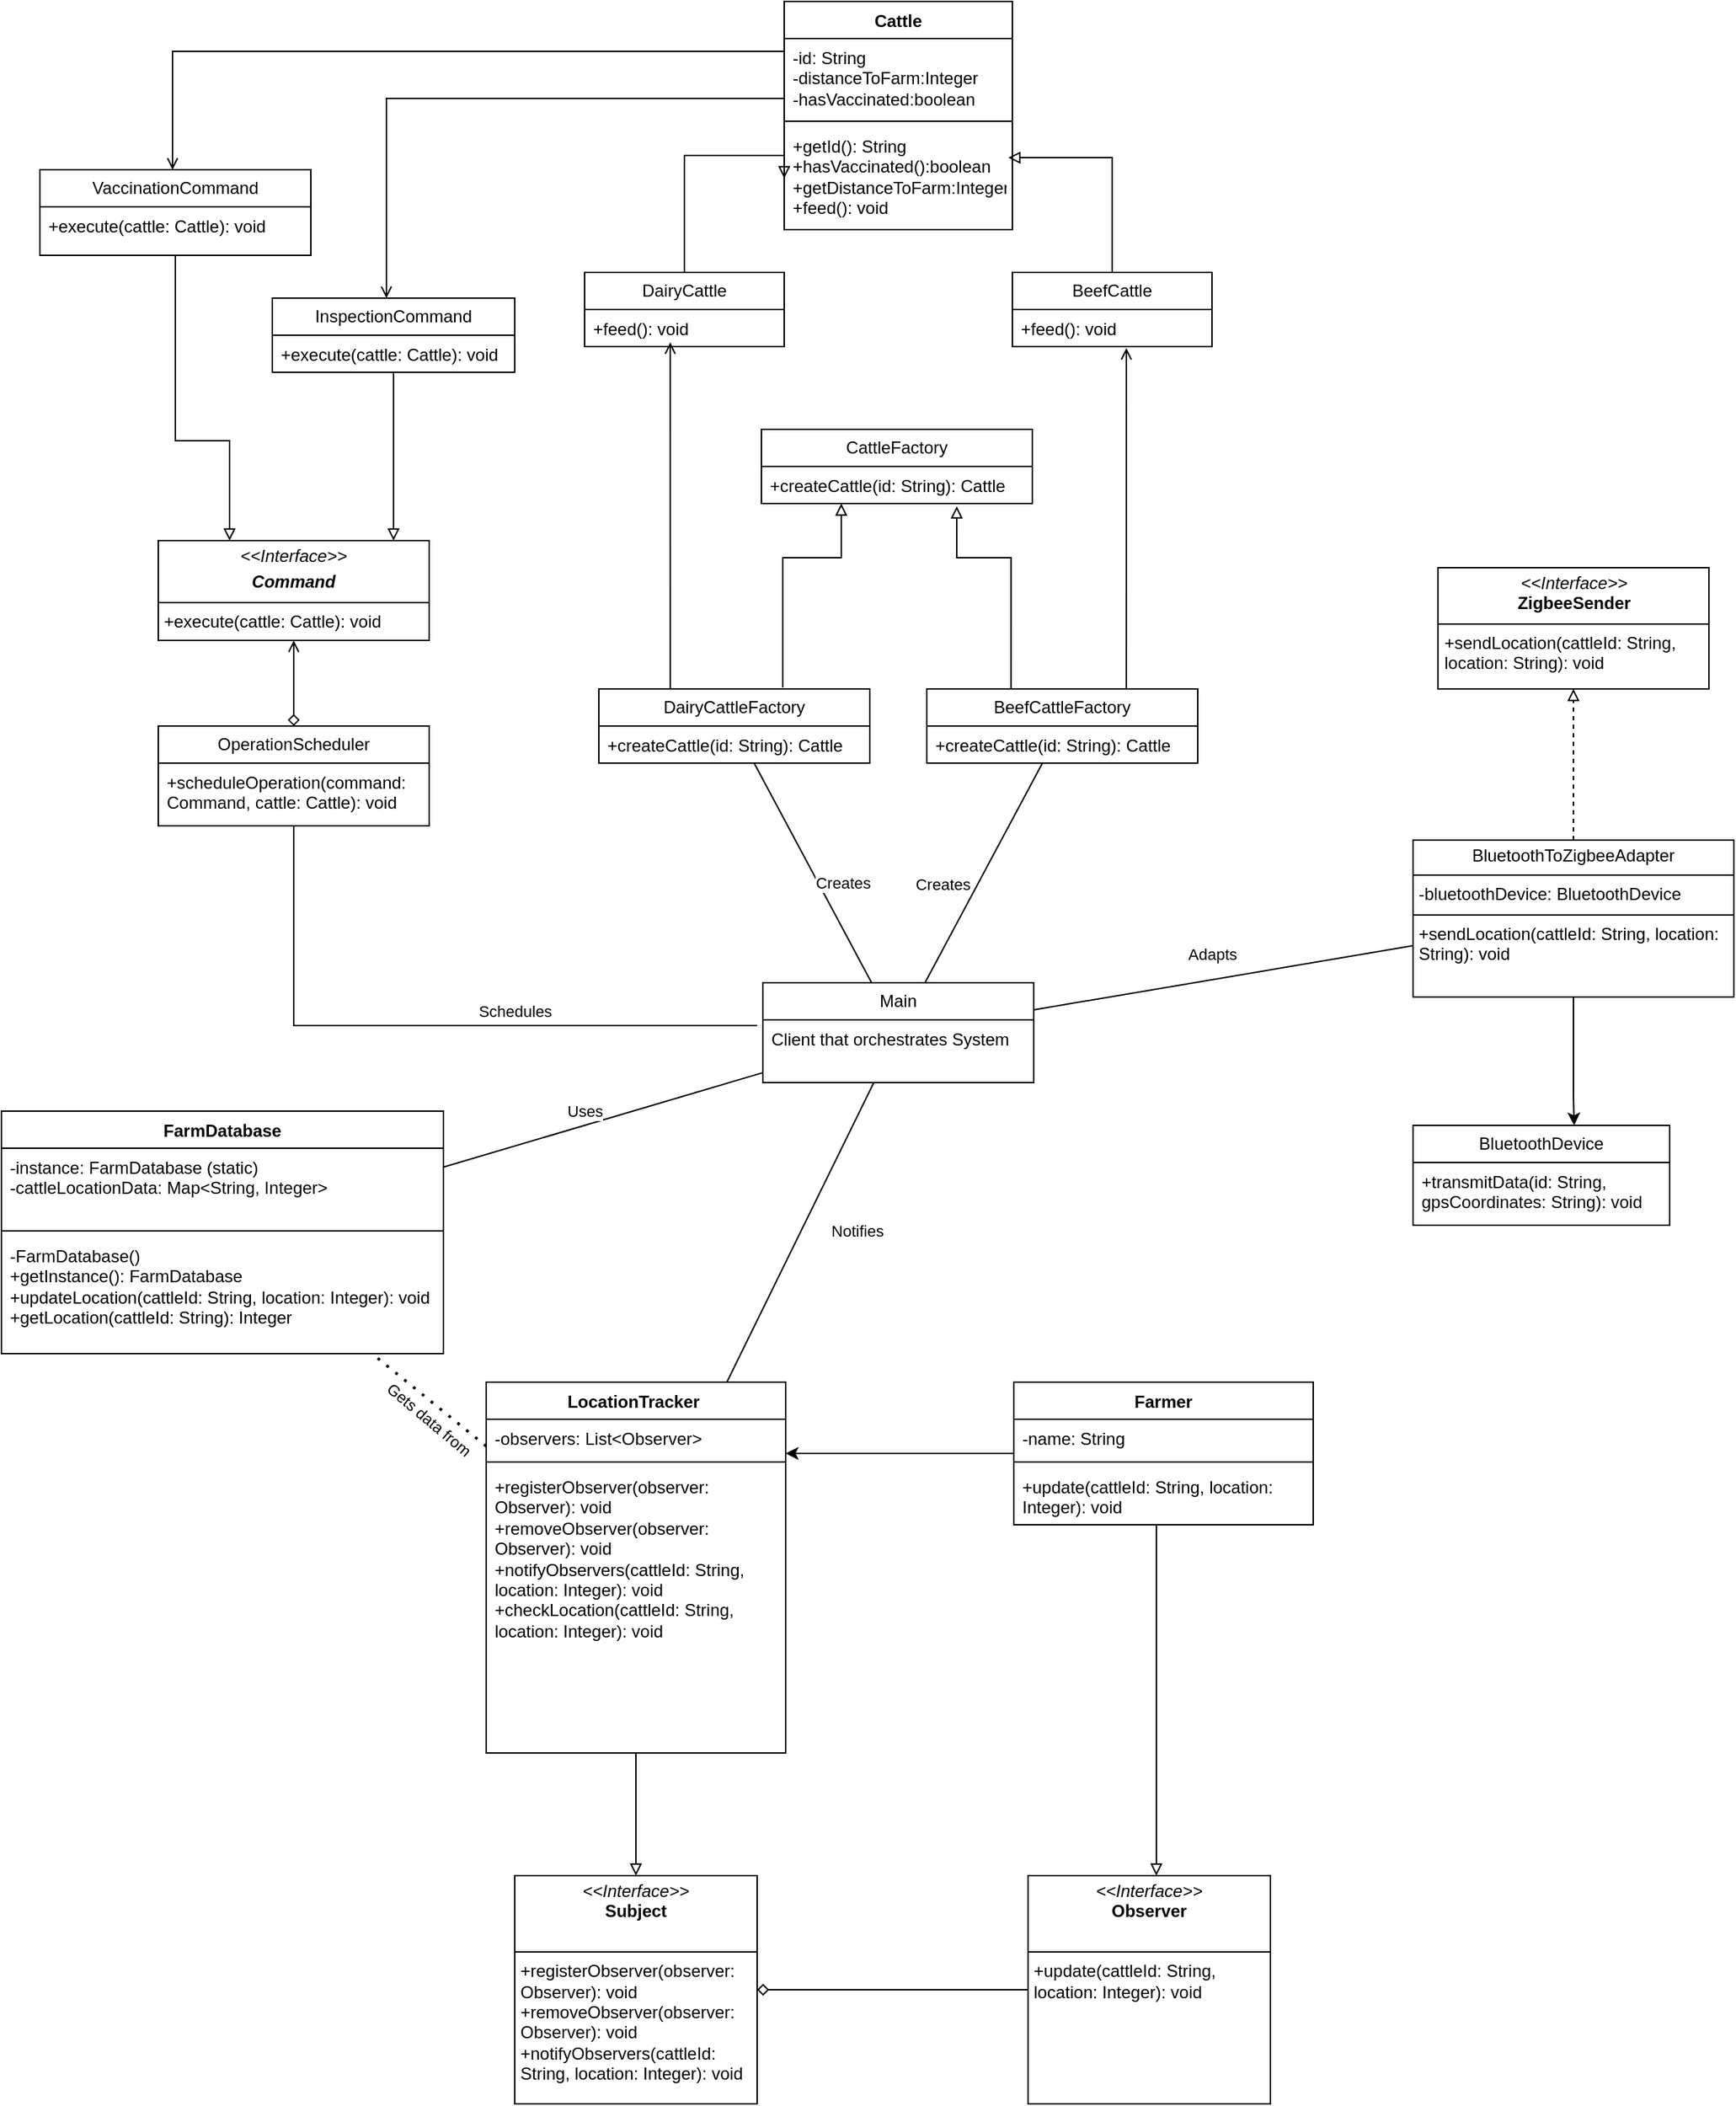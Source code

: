 <mxfile version="27.0.3">
  <diagram id="C5RBs43oDa-KdzZeNtuy" name="Page-1">
    <mxGraphModel dx="2677" dy="1220" grid="1" gridSize="10" guides="1" tooltips="1" connect="1" arrows="1" fold="1" page="1" pageScale="1" pageWidth="827" pageHeight="1169" math="0" shadow="0">
      <root>
        <mxCell id="WIyWlLk6GJQsqaUBKTNV-0" />
        <mxCell id="WIyWlLk6GJQsqaUBKTNV-1" parent="WIyWlLk6GJQsqaUBKTNV-0" />
        <mxCell id="LFCNQOA-7yHvIdZD4JI9-0" value="FarmDatabase" style="swimlane;fontStyle=1;align=center;verticalAlign=top;childLayout=stackLayout;horizontal=1;startSize=26;horizontalStack=0;resizeParent=1;resizeParentMax=0;resizeLast=0;collapsible=1;marginBottom=0;whiteSpace=wrap;html=1;" parent="WIyWlLk6GJQsqaUBKTNV-1" vertex="1">
          <mxGeometry x="-630" y="1230" width="310" height="170" as="geometry" />
        </mxCell>
        <mxCell id="LFCNQOA-7yHvIdZD4JI9-1" value="-instance: FarmDatabase (static)&lt;div&gt;-cattleLocationData: Map&amp;lt;String, Integer&amp;gt;&lt;/div&gt;&lt;div&gt;&lt;br&gt;&lt;/div&gt;" style="text;strokeColor=none;fillColor=none;align=left;verticalAlign=top;spacingLeft=4;spacingRight=4;overflow=hidden;rotatable=0;points=[[0,0.5],[1,0.5]];portConstraint=eastwest;whiteSpace=wrap;html=1;" parent="LFCNQOA-7yHvIdZD4JI9-0" vertex="1">
          <mxGeometry y="26" width="310" height="54" as="geometry" />
        </mxCell>
        <mxCell id="LFCNQOA-7yHvIdZD4JI9-2" value="" style="line;strokeWidth=1;fillColor=none;align=left;verticalAlign=middle;spacingTop=-1;spacingLeft=3;spacingRight=3;rotatable=0;labelPosition=right;points=[];portConstraint=eastwest;strokeColor=inherit;" parent="LFCNQOA-7yHvIdZD4JI9-0" vertex="1">
          <mxGeometry y="80" width="310" height="8" as="geometry" />
        </mxCell>
        <mxCell id="LFCNQOA-7yHvIdZD4JI9-3" value="-FarmDatabase()&lt;div&gt;+getInstance(): FarmDatabase&lt;/div&gt;&lt;div&gt;+updateLocation(cattleId: String, location: Integer): void&lt;/div&gt;&lt;div&gt;+getLocation(cattleId: String): Integer&lt;/div&gt;" style="text;strokeColor=none;fillColor=none;align=left;verticalAlign=top;spacingLeft=4;spacingRight=4;overflow=hidden;rotatable=0;points=[[0,0.5],[1,0.5]];portConstraint=eastwest;whiteSpace=wrap;html=1;" parent="LFCNQOA-7yHvIdZD4JI9-0" vertex="1">
          <mxGeometry y="88" width="310" height="82" as="geometry" />
        </mxCell>
        <mxCell id="LFCNQOA-7yHvIdZD4JI9-32" style="edgeStyle=orthogonalEdgeStyle;rounded=0;orthogonalLoop=1;jettySize=auto;html=1;endArrow=block;endFill=0;" parent="WIyWlLk6GJQsqaUBKTNV-1" source="LFCNQOA-7yHvIdZD4JI9-14" edge="1" target="LFCNQOA-7yHvIdZD4JI9-34">
          <mxGeometry relative="1" as="geometry">
            <mxPoint x="153" y="1396" as="targetPoint" />
            <Array as="points">
              <mxPoint x="180" y="1640" />
              <mxPoint x="180" y="1640" />
            </Array>
          </mxGeometry>
        </mxCell>
        <mxCell id="LFCNQOA-7yHvIdZD4JI9-14" value="Farmer&lt;div&gt;&lt;br&gt;&lt;/div&gt;" style="swimlane;fontStyle=1;align=center;verticalAlign=top;childLayout=stackLayout;horizontal=1;startSize=26;horizontalStack=0;resizeParent=1;resizeParentMax=0;resizeLast=0;collapsible=1;marginBottom=0;whiteSpace=wrap;html=1;" parent="WIyWlLk6GJQsqaUBKTNV-1" vertex="1">
          <mxGeometry x="80" y="1420" width="210" height="100" as="geometry" />
        </mxCell>
        <mxCell id="LFCNQOA-7yHvIdZD4JI9-15" value="-name: String" style="text;strokeColor=none;fillColor=none;align=left;verticalAlign=top;spacingLeft=4;spacingRight=4;overflow=hidden;rotatable=0;points=[[0,0.5],[1,0.5]];portConstraint=eastwest;whiteSpace=wrap;html=1;" parent="LFCNQOA-7yHvIdZD4JI9-14" vertex="1">
          <mxGeometry y="26" width="210" height="26" as="geometry" />
        </mxCell>
        <mxCell id="LFCNQOA-7yHvIdZD4JI9-16" value="" style="line;strokeWidth=1;fillColor=none;align=left;verticalAlign=middle;spacingTop=-1;spacingLeft=3;spacingRight=3;rotatable=0;labelPosition=right;points=[];portConstraint=eastwest;strokeColor=inherit;" parent="LFCNQOA-7yHvIdZD4JI9-14" vertex="1">
          <mxGeometry y="52" width="210" height="8" as="geometry" />
        </mxCell>
        <mxCell id="LFCNQOA-7yHvIdZD4JI9-17" value="+update(cattleId: String, location: Integer): void" style="text;strokeColor=none;fillColor=none;align=left;verticalAlign=top;spacingLeft=4;spacingRight=4;overflow=hidden;rotatable=0;points=[[0,0.5],[1,0.5]];portConstraint=eastwest;whiteSpace=wrap;html=1;" parent="LFCNQOA-7yHvIdZD4JI9-14" vertex="1">
          <mxGeometry y="60" width="210" height="40" as="geometry" />
        </mxCell>
        <mxCell id="LFCNQOA-7yHvIdZD4JI9-31" style="edgeStyle=orthogonalEdgeStyle;rounded=0;orthogonalLoop=1;jettySize=auto;html=1;endArrow=block;endFill=0;" parent="WIyWlLk6GJQsqaUBKTNV-1" source="LFCNQOA-7yHvIdZD4JI9-26" target="LFCNQOA-7yHvIdZD4JI9-33" edge="1">
          <mxGeometry relative="1" as="geometry">
            <mxPoint x="-39.5" y="1396" as="targetPoint" />
            <Array as="points">
              <mxPoint x="-197" y="1616" />
              <mxPoint x="-112" y="1616" />
            </Array>
          </mxGeometry>
        </mxCell>
        <mxCell id="LFCNQOA-7yHvIdZD4JI9-26" value="&lt;div&gt;LocationTracker&amp;nbsp;&lt;/div&gt;" style="swimlane;fontStyle=1;align=center;verticalAlign=top;childLayout=stackLayout;horizontal=1;startSize=26;horizontalStack=0;resizeParent=1;resizeParentMax=0;resizeLast=0;collapsible=1;marginBottom=0;whiteSpace=wrap;html=1;" parent="WIyWlLk6GJQsqaUBKTNV-1" vertex="1">
          <mxGeometry x="-290" y="1420" width="210" height="260" as="geometry">
            <mxRectangle x="50" y="470" width="130" height="30" as="alternateBounds" />
          </mxGeometry>
        </mxCell>
        <mxCell id="LFCNQOA-7yHvIdZD4JI9-27" value="-observers: List&amp;lt;Observer&amp;gt;" style="text;strokeColor=none;fillColor=none;align=left;verticalAlign=top;spacingLeft=4;spacingRight=4;overflow=hidden;rotatable=0;points=[[0,0.5],[1,0.5]];portConstraint=eastwest;whiteSpace=wrap;html=1;" parent="LFCNQOA-7yHvIdZD4JI9-26" vertex="1">
          <mxGeometry y="26" width="210" height="26" as="geometry" />
        </mxCell>
        <mxCell id="LFCNQOA-7yHvIdZD4JI9-28" value="" style="line;strokeWidth=1;fillColor=none;align=left;verticalAlign=middle;spacingTop=-1;spacingLeft=3;spacingRight=3;rotatable=0;labelPosition=right;points=[];portConstraint=eastwest;strokeColor=inherit;" parent="LFCNQOA-7yHvIdZD4JI9-26" vertex="1">
          <mxGeometry y="52" width="210" height="8" as="geometry" />
        </mxCell>
        <mxCell id="LFCNQOA-7yHvIdZD4JI9-29" value="+registerObserver(observer: Observer): void&lt;div&gt;+removeObserver(observer: Observer): void&lt;/div&gt;&lt;div&gt;+notifyObservers(cattleId: String, location: Integer): void&lt;/div&gt;&lt;div&gt;+checkLocation(cattleId: String, location: Integer): void&lt;br&gt;&lt;div&gt;&lt;br&gt;&lt;/div&gt;&lt;/div&gt;" style="text;strokeColor=none;fillColor=none;align=left;verticalAlign=top;spacingLeft=4;spacingRight=4;overflow=hidden;rotatable=0;points=[[0,0.5],[1,0.5]];portConstraint=eastwest;whiteSpace=wrap;html=1;" parent="LFCNQOA-7yHvIdZD4JI9-26" vertex="1">
          <mxGeometry y="60" width="210" height="200" as="geometry" />
        </mxCell>
        <mxCell id="LFCNQOA-7yHvIdZD4JI9-30" style="edgeStyle=orthogonalEdgeStyle;rounded=0;orthogonalLoop=1;jettySize=auto;html=1;" parent="WIyWlLk6GJQsqaUBKTNV-1" source="LFCNQOA-7yHvIdZD4JI9-14" target="LFCNQOA-7yHvIdZD4JI9-26" edge="1">
          <mxGeometry relative="1" as="geometry">
            <Array as="points">
              <mxPoint x="80" y="1460" />
              <mxPoint x="80" y="1460" />
            </Array>
          </mxGeometry>
        </mxCell>
        <mxCell id="LFCNQOA-7yHvIdZD4JI9-33" value="&lt;p style=&quot;margin:0px;margin-top:4px;text-align:center;&quot;&gt;&lt;i&gt;&amp;lt;&amp;lt;Interface&amp;gt;&amp;gt;&lt;/i&gt;&lt;br&gt;&lt;b&gt;Subject&lt;/b&gt;&lt;/p&gt;&lt;p style=&quot;margin:0px;margin-left:4px;&quot;&gt;&lt;br&gt;&lt;/p&gt;&lt;hr size=&quot;1&quot; style=&quot;border-style:solid;&quot;&gt;&lt;p style=&quot;margin:0px;margin-left:4px;&quot;&gt;+registerObserver(observer: Observer): void&lt;br&gt;+removeObserver(observer: Observer): void&lt;/p&gt;&lt;p style=&quot;margin:0px;margin-left:4px;&quot;&gt;+notifyObservers(cattleId: String, location: Integer): void&lt;/p&gt;" style="verticalAlign=top;align=left;overflow=fill;html=1;whiteSpace=wrap;" parent="WIyWlLk6GJQsqaUBKTNV-1" vertex="1">
          <mxGeometry x="-270" y="1766" width="170" height="160" as="geometry" />
        </mxCell>
        <mxCell id="LFCNQOA-7yHvIdZD4JI9-36" style="edgeStyle=orthogonalEdgeStyle;rounded=0;orthogonalLoop=1;jettySize=auto;html=1;entryX=1;entryY=0.5;entryDx=0;entryDy=0;endArrow=diamond;endFill=0;fontSize=11;" parent="WIyWlLk6GJQsqaUBKTNV-1" source="LFCNQOA-7yHvIdZD4JI9-34" target="LFCNQOA-7yHvIdZD4JI9-33" edge="1">
          <mxGeometry relative="1" as="geometry" />
        </mxCell>
        <mxCell id="LFCNQOA-7yHvIdZD4JI9-34" value="&lt;p style=&quot;margin:0px;margin-top:4px;text-align:center;&quot;&gt;&lt;i&gt;&amp;lt;&amp;lt;Interface&amp;gt;&amp;gt;&lt;/i&gt;&lt;br&gt;&lt;b&gt;Observer&lt;/b&gt;&lt;/p&gt;&lt;p style=&quot;margin:0px;margin-left:4px;&quot;&gt;&lt;br&gt;&lt;/p&gt;&lt;hr size=&quot;1&quot; style=&quot;border-style:solid;&quot;&gt;&lt;p style=&quot;margin:0px;margin-left:4px;&quot;&gt;+update(cattleId: String, location: Integer): void&lt;/p&gt;" style="verticalAlign=top;align=left;overflow=fill;html=1;whiteSpace=wrap;" parent="WIyWlLk6GJQsqaUBKTNV-1" vertex="1">
          <mxGeometry x="90" y="1766" width="170" height="160" as="geometry" />
        </mxCell>
        <mxCell id="LFCNQOA-7yHvIdZD4JI9-37" value="&lt;p style=&quot;margin:0px;margin-top:4px;text-align:center;&quot;&gt;&lt;i&gt;&amp;lt;&amp;lt;Interface&amp;gt;&amp;gt;&lt;/i&gt;&lt;/p&gt;&lt;p style=&quot;margin:0px;margin-top:4px;text-align:center;&quot;&gt;&lt;i&gt;&lt;b&gt;Command&lt;/b&gt;&lt;/i&gt;&lt;/p&gt;&lt;hr size=&quot;1&quot; style=&quot;border-style:solid;&quot;&gt;&lt;p style=&quot;margin:0px;margin-left:4px;&quot;&gt;+execute(cattle: Cattle): void&lt;/p&gt;" style="verticalAlign=top;align=left;overflow=fill;html=1;whiteSpace=wrap;" parent="WIyWlLk6GJQsqaUBKTNV-1" vertex="1">
          <mxGeometry x="-520" y="830" width="190" height="70" as="geometry" />
        </mxCell>
        <mxCell id="LFCNQOA-7yHvIdZD4JI9-53" style="edgeStyle=orthogonalEdgeStyle;rounded=0;orthogonalLoop=1;jettySize=auto;html=1;endArrow=block;endFill=0;" parent="WIyWlLk6GJQsqaUBKTNV-1" source="LFCNQOA-7yHvIdZD4JI9-38" target="LFCNQOA-7yHvIdZD4JI9-37" edge="1">
          <mxGeometry relative="1" as="geometry">
            <Array as="points">
              <mxPoint x="-508" y="760" />
              <mxPoint x="-470" y="760" />
            </Array>
          </mxGeometry>
        </mxCell>
        <mxCell id="LFCNQOA-7yHvIdZD4JI9-38" value="VaccinationCommand " style="swimlane;fontStyle=0;childLayout=stackLayout;horizontal=1;startSize=26;fillColor=none;horizontalStack=0;resizeParent=1;resizeParentMax=0;resizeLast=0;collapsible=1;marginBottom=0;whiteSpace=wrap;html=1;" parent="WIyWlLk6GJQsqaUBKTNV-1" vertex="1">
          <mxGeometry x="-603" y="570" width="190" height="60" as="geometry" />
        </mxCell>
        <mxCell id="LFCNQOA-7yHvIdZD4JI9-39" value="+execute(cattle: Cattle): void" style="text;strokeColor=none;fillColor=none;align=left;verticalAlign=top;spacingLeft=4;spacingRight=4;overflow=hidden;rotatable=0;points=[[0,0.5],[1,0.5]];portConstraint=eastwest;whiteSpace=wrap;html=1;" parent="LFCNQOA-7yHvIdZD4JI9-38" vertex="1">
          <mxGeometry y="26" width="190" height="34" as="geometry" />
        </mxCell>
        <mxCell id="LFCNQOA-7yHvIdZD4JI9-43" value="InspectionCommand " style="swimlane;fontStyle=0;childLayout=stackLayout;horizontal=1;startSize=26;fillColor=none;horizontalStack=0;resizeParent=1;resizeParentMax=0;resizeLast=0;collapsible=1;marginBottom=0;whiteSpace=wrap;html=1;" parent="WIyWlLk6GJQsqaUBKTNV-1" vertex="1">
          <mxGeometry x="-440" y="660" width="170" height="52" as="geometry" />
        </mxCell>
        <mxCell id="LFCNQOA-7yHvIdZD4JI9-44" value="+execute(cattle: Cattle): void" style="text;strokeColor=none;fillColor=none;align=left;verticalAlign=top;spacingLeft=4;spacingRight=4;overflow=hidden;rotatable=0;points=[[0,0.5],[1,0.5]];portConstraint=eastwest;whiteSpace=wrap;html=1;" parent="LFCNQOA-7yHvIdZD4JI9-43" vertex="1">
          <mxGeometry y="26" width="170" height="26" as="geometry" />
        </mxCell>
        <mxCell id="LFCNQOA-7yHvIdZD4JI9-47" value="OperationScheduler " style="swimlane;fontStyle=0;childLayout=stackLayout;horizontal=1;startSize=26;fillColor=none;horizontalStack=0;resizeParent=1;resizeParentMax=0;resizeLast=0;collapsible=1;marginBottom=0;whiteSpace=wrap;html=1;" parent="WIyWlLk6GJQsqaUBKTNV-1" vertex="1">
          <mxGeometry x="-520" y="960" width="190" height="70" as="geometry" />
        </mxCell>
        <mxCell id="LFCNQOA-7yHvIdZD4JI9-48" value="+scheduleOperation(command: Command, cattle: Cattle): void" style="text;strokeColor=none;fillColor=none;align=left;verticalAlign=top;spacingLeft=4;spacingRight=4;overflow=hidden;rotatable=0;points=[[0,0.5],[1,0.5]];portConstraint=eastwest;whiteSpace=wrap;html=1;" parent="LFCNQOA-7yHvIdZD4JI9-47" vertex="1">
          <mxGeometry y="26" width="190" height="44" as="geometry" />
        </mxCell>
        <mxCell id="LFCNQOA-7yHvIdZD4JI9-54" style="edgeStyle=orthogonalEdgeStyle;rounded=0;orthogonalLoop=1;jettySize=auto;html=1;endArrow=block;endFill=0;" parent="WIyWlLk6GJQsqaUBKTNV-1" source="LFCNQOA-7yHvIdZD4JI9-43" target="LFCNQOA-7yHvIdZD4JI9-37" edge="1">
          <mxGeometry relative="1" as="geometry">
            <mxPoint x="-321" y="905" as="targetPoint" />
            <Array as="points">
              <mxPoint x="-355" y="800" />
              <mxPoint x="-355" y="800" />
            </Array>
          </mxGeometry>
        </mxCell>
        <mxCell id="LFCNQOA-7yHvIdZD4JI9-55" style="edgeStyle=orthogonalEdgeStyle;rounded=0;orthogonalLoop=1;jettySize=auto;html=1;startArrow=diamond;startFill=0;endArrow=open;endFill=0;" parent="WIyWlLk6GJQsqaUBKTNV-1" target="LFCNQOA-7yHvIdZD4JI9-37" edge="1" source="LFCNQOA-7yHvIdZD4JI9-47">
          <mxGeometry relative="1" as="geometry">
            <mxPoint x="-420" y="1130" as="sourcePoint" />
            <mxPoint x="-435" y="930" as="targetPoint" />
            <Array as="points" />
          </mxGeometry>
        </mxCell>
        <mxCell id="LFCNQOA-7yHvIdZD4JI9-59" value="&lt;p style=&quot;margin:0px;margin-top:4px;text-align:center;&quot;&gt;&lt;i&gt;&amp;lt;&amp;lt;Interface&amp;gt;&amp;gt;&lt;/i&gt;&lt;br&gt;&lt;b&gt;ZigbeeSender&lt;/b&gt;&lt;/p&gt;&lt;hr size=&quot;1&quot; style=&quot;border-style:solid;&quot;&gt;&lt;p style=&quot;margin:0px;margin-left:4px;&quot;&gt;&lt;/p&gt;&lt;p style=&quot;margin:0px;margin-left:4px;&quot;&gt;+sendLocation(cattleId: String, location: String): void&lt;/p&gt;" style="verticalAlign=top;align=left;overflow=fill;html=1;whiteSpace=wrap;" parent="WIyWlLk6GJQsqaUBKTNV-1" vertex="1">
          <mxGeometry x="377.5" y="849" width="190" height="85" as="geometry" />
        </mxCell>
        <mxCell id="LFCNQOA-7yHvIdZD4JI9-60" value="&lt;p style=&quot;margin:0px;margin-top:4px;text-align:center;&quot;&gt;BluetoothToZigbeeAdapter&lt;/p&gt;&lt;hr size=&quot;1&quot; style=&quot;border-style:solid;&quot;&gt;&lt;p style=&quot;margin:0px;margin-left:4px;&quot;&gt;-bluetoothDevice: BluetoothDevice&lt;/p&gt;&lt;hr size=&quot;1&quot; style=&quot;border-style:solid;&quot;&gt;&lt;p style=&quot;margin:0px;margin-left:4px;&quot;&gt;+sendLocation(cattleId: String, location: String): void&lt;/p&gt;" style="verticalAlign=top;align=left;overflow=fill;html=1;whiteSpace=wrap;" parent="WIyWlLk6GJQsqaUBKTNV-1" vertex="1">
          <mxGeometry x="360" y="1040" width="225" height="110" as="geometry" />
        </mxCell>
        <mxCell id="LFCNQOA-7yHvIdZD4JI9-61" value="BluetoothDevice" style="swimlane;fontStyle=0;childLayout=stackLayout;horizontal=1;startSize=26;fillColor=none;horizontalStack=0;resizeParent=1;resizeParentMax=0;resizeLast=0;collapsible=1;marginBottom=0;whiteSpace=wrap;html=1;" parent="WIyWlLk6GJQsqaUBKTNV-1" vertex="1">
          <mxGeometry x="360" y="1240" width="180" height="70" as="geometry" />
        </mxCell>
        <mxCell id="LFCNQOA-7yHvIdZD4JI9-62" value="+transmitData(id: String, gpsCoordinates: String): void" style="text;strokeColor=none;fillColor=none;align=left;verticalAlign=top;spacingLeft=4;spacingRight=4;overflow=hidden;rotatable=0;points=[[0,0.5],[1,0.5]];portConstraint=eastwest;whiteSpace=wrap;html=1;" parent="LFCNQOA-7yHvIdZD4JI9-61" vertex="1">
          <mxGeometry y="26" width="180" height="44" as="geometry" />
        </mxCell>
        <mxCell id="LFCNQOA-7yHvIdZD4JI9-65" style="edgeStyle=orthogonalEdgeStyle;rounded=0;orthogonalLoop=1;jettySize=auto;html=1;dashed=1;endArrow=block;endFill=0;" parent="WIyWlLk6GJQsqaUBKTNV-1" source="LFCNQOA-7yHvIdZD4JI9-60" target="LFCNQOA-7yHvIdZD4JI9-59" edge="1">
          <mxGeometry relative="1" as="geometry" />
        </mxCell>
        <mxCell id="LFCNQOA-7yHvIdZD4JI9-66" style="edgeStyle=orthogonalEdgeStyle;rounded=0;orthogonalLoop=1;jettySize=auto;html=1;" parent="WIyWlLk6GJQsqaUBKTNV-1" source="LFCNQOA-7yHvIdZD4JI9-60" target="LFCNQOA-7yHvIdZD4JI9-61" edge="1">
          <mxGeometry relative="1" as="geometry">
            <Array as="points">
              <mxPoint x="473" y="1220" />
              <mxPoint x="473" y="1220" />
            </Array>
          </mxGeometry>
        </mxCell>
        <mxCell id="LFCNQOA-7yHvIdZD4JI9-67" value="Cattle" style="swimlane;fontStyle=1;align=center;verticalAlign=top;childLayout=stackLayout;horizontal=1;startSize=26;horizontalStack=0;resizeParent=1;resizeParentMax=0;resizeLast=0;collapsible=1;marginBottom=0;whiteSpace=wrap;html=1;" parent="WIyWlLk6GJQsqaUBKTNV-1" vertex="1">
          <mxGeometry x="-81" y="452" width="160" height="160" as="geometry" />
        </mxCell>
        <mxCell id="LFCNQOA-7yHvIdZD4JI9-68" value="-id: String&lt;div&gt;-distanceToFarm:Integer&lt;/div&gt;&lt;div&gt;-hasVaccinated:boolean&lt;/div&gt;" style="text;strokeColor=none;fillColor=none;align=left;verticalAlign=top;spacingLeft=4;spacingRight=4;overflow=hidden;rotatable=0;points=[[0,0.5],[1,0.5]];portConstraint=eastwest;whiteSpace=wrap;html=1;" parent="LFCNQOA-7yHvIdZD4JI9-67" vertex="1">
          <mxGeometry y="26" width="160" height="54" as="geometry" />
        </mxCell>
        <mxCell id="LFCNQOA-7yHvIdZD4JI9-69" value="" style="line;strokeWidth=1;fillColor=none;align=left;verticalAlign=middle;spacingTop=-1;spacingLeft=3;spacingRight=3;rotatable=0;labelPosition=right;points=[];portConstraint=eastwest;strokeColor=inherit;" parent="LFCNQOA-7yHvIdZD4JI9-67" vertex="1">
          <mxGeometry y="80" width="160" height="8" as="geometry" />
        </mxCell>
        <mxCell id="LFCNQOA-7yHvIdZD4JI9-70" value="+getId(): String&lt;div&gt;+hasVaccinated():boolean&lt;/div&gt;&lt;div&gt;+getDistanceToFarm:Integer&lt;br&gt;&lt;div&gt;+feed(): void&lt;/div&gt;&lt;/div&gt;" style="text;strokeColor=none;fillColor=none;align=left;verticalAlign=top;spacingLeft=4;spacingRight=4;overflow=hidden;rotatable=0;points=[[0,0.5],[1,0.5]];portConstraint=eastwest;whiteSpace=wrap;html=1;" parent="LFCNQOA-7yHvIdZD4JI9-67" vertex="1">
          <mxGeometry y="88" width="160" height="72" as="geometry" />
        </mxCell>
        <mxCell id="LFCNQOA-7yHvIdZD4JI9-77" style="edgeStyle=orthogonalEdgeStyle;rounded=0;orthogonalLoop=1;jettySize=auto;html=1;entryX=0;entryY=0.5;entryDx=0;entryDy=0;endArrow=block;endFill=0;" parent="WIyWlLk6GJQsqaUBKTNV-1" source="LFCNQOA-7yHvIdZD4JI9-71" target="LFCNQOA-7yHvIdZD4JI9-70" edge="1">
          <mxGeometry relative="1" as="geometry">
            <Array as="points">
              <mxPoint x="-151" y="560" />
              <mxPoint x="-81" y="560" />
            </Array>
          </mxGeometry>
        </mxCell>
        <mxCell id="LFCNQOA-7yHvIdZD4JI9-71" value="DairyCattle" style="swimlane;fontStyle=0;childLayout=stackLayout;horizontal=1;startSize=26;fillColor=none;horizontalStack=0;resizeParent=1;resizeParentMax=0;resizeLast=0;collapsible=1;marginBottom=0;whiteSpace=wrap;html=1;" parent="WIyWlLk6GJQsqaUBKTNV-1" vertex="1">
          <mxGeometry x="-221" y="642" width="140" height="52" as="geometry" />
        </mxCell>
        <mxCell id="LFCNQOA-7yHvIdZD4JI9-72" value="+feed(): void" style="text;strokeColor=none;fillColor=none;align=left;verticalAlign=top;spacingLeft=4;spacingRight=4;overflow=hidden;rotatable=0;points=[[0,0.5],[1,0.5]];portConstraint=eastwest;whiteSpace=wrap;html=1;" parent="LFCNQOA-7yHvIdZD4JI9-71" vertex="1">
          <mxGeometry y="26" width="140" height="26" as="geometry" />
        </mxCell>
        <mxCell id="LFCNQOA-7yHvIdZD4JI9-75" value="BeefCattle" style="swimlane;fontStyle=0;childLayout=stackLayout;horizontal=1;startSize=26;fillColor=none;horizontalStack=0;resizeParent=1;resizeParentMax=0;resizeLast=0;collapsible=1;marginBottom=0;whiteSpace=wrap;html=1;" parent="WIyWlLk6GJQsqaUBKTNV-1" vertex="1">
          <mxGeometry x="79" y="642" width="140" height="52" as="geometry" />
        </mxCell>
        <mxCell id="LFCNQOA-7yHvIdZD4JI9-76" value="+feed(): void" style="text;strokeColor=none;fillColor=none;align=left;verticalAlign=top;spacingLeft=4;spacingRight=4;overflow=hidden;rotatable=0;points=[[0,0.5],[1,0.5]];portConstraint=eastwest;whiteSpace=wrap;html=1;" parent="LFCNQOA-7yHvIdZD4JI9-75" vertex="1">
          <mxGeometry y="26" width="140" height="26" as="geometry" />
        </mxCell>
        <mxCell id="LFCNQOA-7yHvIdZD4JI9-78" style="edgeStyle=orthogonalEdgeStyle;rounded=0;orthogonalLoop=1;jettySize=auto;html=1;entryX=0.982;entryY=0.299;entryDx=0;entryDy=0;entryPerimeter=0;endArrow=block;endFill=0;" parent="WIyWlLk6GJQsqaUBKTNV-1" source="LFCNQOA-7yHvIdZD4JI9-75" target="LFCNQOA-7yHvIdZD4JI9-70" edge="1">
          <mxGeometry relative="1" as="geometry" />
        </mxCell>
        <mxCell id="LFCNQOA-7yHvIdZD4JI9-79" value="CattleFactory" style="swimlane;fontStyle=0;childLayout=stackLayout;horizontal=1;startSize=26;fillColor=none;horizontalStack=0;resizeParent=1;resizeParentMax=0;resizeLast=0;collapsible=1;marginBottom=0;whiteSpace=wrap;html=1;" parent="WIyWlLk6GJQsqaUBKTNV-1" vertex="1">
          <mxGeometry x="-97" y="752" width="190" height="52" as="geometry" />
        </mxCell>
        <mxCell id="LFCNQOA-7yHvIdZD4JI9-80" value="+createCattle(id: String): Cattle" style="text;strokeColor=none;fillColor=none;align=left;verticalAlign=top;spacingLeft=4;spacingRight=4;overflow=hidden;rotatable=0;points=[[0,0.5],[1,0.5]];portConstraint=eastwest;whiteSpace=wrap;html=1;" parent="LFCNQOA-7yHvIdZD4JI9-79" vertex="1">
          <mxGeometry y="26" width="190" height="26" as="geometry" />
        </mxCell>
        <mxCell id="LFCNQOA-7yHvIdZD4JI9-83" value="BeefCattleFactory" style="swimlane;fontStyle=0;childLayout=stackLayout;horizontal=1;startSize=26;fillColor=none;horizontalStack=0;resizeParent=1;resizeParentMax=0;resizeLast=0;collapsible=1;marginBottom=0;whiteSpace=wrap;html=1;" parent="WIyWlLk6GJQsqaUBKTNV-1" vertex="1">
          <mxGeometry x="19" y="934" width="190" height="52" as="geometry" />
        </mxCell>
        <mxCell id="LFCNQOA-7yHvIdZD4JI9-84" value="+createCattle(id: String): Cattle" style="text;strokeColor=none;fillColor=none;align=left;verticalAlign=top;spacingLeft=4;spacingRight=4;overflow=hidden;rotatable=0;points=[[0,0.5],[1,0.5]];portConstraint=eastwest;whiteSpace=wrap;html=1;" parent="LFCNQOA-7yHvIdZD4JI9-83" vertex="1">
          <mxGeometry y="26" width="190" height="26" as="geometry" />
        </mxCell>
        <mxCell id="LFCNQOA-7yHvIdZD4JI9-85" value="DairyCattleFactory" style="swimlane;fontStyle=0;childLayout=stackLayout;horizontal=1;startSize=26;fillColor=none;horizontalStack=0;resizeParent=1;resizeParentMax=0;resizeLast=0;collapsible=1;marginBottom=0;whiteSpace=wrap;html=1;" parent="WIyWlLk6GJQsqaUBKTNV-1" vertex="1">
          <mxGeometry x="-211" y="934" width="190" height="52" as="geometry" />
        </mxCell>
        <mxCell id="LFCNQOA-7yHvIdZD4JI9-86" value="+createCattle(id: String): Cattle" style="text;strokeColor=none;fillColor=none;align=left;verticalAlign=top;spacingLeft=4;spacingRight=4;overflow=hidden;rotatable=0;points=[[0,0.5],[1,0.5]];portConstraint=eastwest;whiteSpace=wrap;html=1;" parent="LFCNQOA-7yHvIdZD4JI9-85" vertex="1">
          <mxGeometry y="26" width="190" height="26" as="geometry" />
        </mxCell>
        <mxCell id="LFCNQOA-7yHvIdZD4JI9-87" style="edgeStyle=orthogonalEdgeStyle;rounded=0;orthogonalLoop=1;jettySize=auto;html=1;endArrow=block;endFill=0;exitX=0.679;exitY=-0.019;exitDx=0;exitDy=0;exitPerimeter=0;" parent="WIyWlLk6GJQsqaUBKTNV-1" source="LFCNQOA-7yHvIdZD4JI9-85" target="LFCNQOA-7yHvIdZD4JI9-80" edge="1">
          <mxGeometry relative="1" as="geometry">
            <mxPoint x="-76" y="802" as="sourcePoint" />
            <mxPoint x="-41" y="852" as="targetPoint" />
            <Array as="points">
              <mxPoint x="-82" y="842" />
              <mxPoint x="-41" y="842" />
            </Array>
          </mxGeometry>
        </mxCell>
        <mxCell id="LFCNQOA-7yHvIdZD4JI9-88" style="edgeStyle=orthogonalEdgeStyle;rounded=0;orthogonalLoop=1;jettySize=auto;html=1;endArrow=block;endFill=0;entryX=0.721;entryY=1.077;entryDx=0;entryDy=0;entryPerimeter=0;exitX=0.311;exitY=0;exitDx=0;exitDy=0;exitPerimeter=0;" parent="WIyWlLk6GJQsqaUBKTNV-1" source="LFCNQOA-7yHvIdZD4JI9-83" edge="1" target="LFCNQOA-7yHvIdZD4JI9-80">
          <mxGeometry relative="1" as="geometry">
            <mxPoint x="209" y="872" as="targetPoint" />
            <mxPoint x="79" y="912" as="sourcePoint" />
            <Array as="points">
              <mxPoint x="78" y="842" />
              <mxPoint x="40" y="842" />
            </Array>
          </mxGeometry>
        </mxCell>
        <mxCell id="LFCNQOA-7yHvIdZD4JI9-90" style="edgeStyle=orthogonalEdgeStyle;rounded=0;orthogonalLoop=1;jettySize=auto;html=1;endArrow=open;endFill=0;exitX=0.25;exitY=0;exitDx=0;exitDy=0;entryX=0.429;entryY=0.885;entryDx=0;entryDy=0;entryPerimeter=0;" parent="WIyWlLk6GJQsqaUBKTNV-1" source="LFCNQOA-7yHvIdZD4JI9-85" target="LFCNQOA-7yHvIdZD4JI9-72" edge="1">
          <mxGeometry relative="1" as="geometry">
            <mxPoint x="-161" y="722" as="targetPoint" />
            <Array as="points">
              <mxPoint x="-161" y="934" />
            </Array>
          </mxGeometry>
        </mxCell>
        <mxCell id="LFCNQOA-7yHvIdZD4JI9-93" style="edgeStyle=orthogonalEdgeStyle;rounded=0;orthogonalLoop=1;jettySize=auto;html=1;endArrow=open;endFill=0;exitX=0.75;exitY=0;exitDx=0;exitDy=0;entryX=0.571;entryY=1.038;entryDx=0;entryDy=0;entryPerimeter=0;" parent="WIyWlLk6GJQsqaUBKTNV-1" source="LFCNQOA-7yHvIdZD4JI9-83" target="LFCNQOA-7yHvIdZD4JI9-76" edge="1">
          <mxGeometry relative="1" as="geometry">
            <mxPoint x="159" y="712" as="targetPoint" />
            <Array as="points">
              <mxPoint x="159" y="934" />
            </Array>
          </mxGeometry>
        </mxCell>
        <mxCell id="LFCNQOA-7yHvIdZD4JI9-94" style="edgeStyle=orthogonalEdgeStyle;rounded=0;orthogonalLoop=1;jettySize=auto;html=1;endArrow=open;endFill=0;" parent="WIyWlLk6GJQsqaUBKTNV-1" source="LFCNQOA-7yHvIdZD4JI9-67" target="LFCNQOA-7yHvIdZD4JI9-43" edge="1">
          <mxGeometry relative="1" as="geometry">
            <mxPoint x="-81" y="440" as="sourcePoint" />
            <mxPoint x="-350" y="480" as="targetPoint" />
            <Array as="points">
              <mxPoint x="-360" y="520" />
            </Array>
          </mxGeometry>
        </mxCell>
        <mxCell id="LFCNQOA-7yHvIdZD4JI9-95" style="edgeStyle=orthogonalEdgeStyle;rounded=0;orthogonalLoop=1;jettySize=auto;html=1;endArrow=open;endFill=0;" parent="WIyWlLk6GJQsqaUBKTNV-1" source="LFCNQOA-7yHvIdZD4JI9-67" target="LFCNQOA-7yHvIdZD4JI9-38" edge="1">
          <mxGeometry relative="1" as="geometry">
            <Array as="points">
              <mxPoint x="-510" y="487" />
            </Array>
            <mxPoint x="60" y="525" as="sourcePoint" />
          </mxGeometry>
        </mxCell>
        <mxCell id="yxeFgjaQgra7EqybYUUQ-5" value="Main" style="swimlane;fontStyle=0;childLayout=stackLayout;horizontal=1;startSize=26;fillColor=none;horizontalStack=0;resizeParent=1;resizeParentMax=0;resizeLast=0;collapsible=1;marginBottom=0;whiteSpace=wrap;html=1;" vertex="1" parent="WIyWlLk6GJQsqaUBKTNV-1">
          <mxGeometry x="-96" y="1140" width="190" height="70" as="geometry" />
        </mxCell>
        <mxCell id="yxeFgjaQgra7EqybYUUQ-6" value="Client that orchestrates System" style="text;strokeColor=none;fillColor=none;align=left;verticalAlign=top;spacingLeft=4;spacingRight=4;overflow=hidden;rotatable=0;points=[[0,0.5],[1,0.5]];portConstraint=eastwest;whiteSpace=wrap;html=1;" vertex="1" parent="yxeFgjaQgra7EqybYUUQ-5">
          <mxGeometry y="26" width="190" height="44" as="geometry" />
        </mxCell>
        <mxCell id="yxeFgjaQgra7EqybYUUQ-7" value="" style="endArrow=none;html=1;rounded=0;" edge="1" parent="WIyWlLk6GJQsqaUBKTNV-1" target="LFCNQOA-7yHvIdZD4JI9-47">
          <mxGeometry width="50" height="50" relative="1" as="geometry">
            <mxPoint x="-100" y="1170" as="sourcePoint" />
            <mxPoint x="-160" y="1120" as="targetPoint" />
            <Array as="points">
              <mxPoint x="-425" y="1170" />
            </Array>
          </mxGeometry>
        </mxCell>
        <mxCell id="yxeFgjaQgra7EqybYUUQ-8" value="Schedules" style="edgeLabel;html=1;align=center;verticalAlign=middle;resizable=0;points=[];" vertex="1" connectable="0" parent="yxeFgjaQgra7EqybYUUQ-7">
          <mxGeometry x="-0.273" y="-3" relative="1" as="geometry">
            <mxPoint x="-1" y="-7" as="offset" />
          </mxGeometry>
        </mxCell>
        <mxCell id="yxeFgjaQgra7EqybYUUQ-10" value="" style="endArrow=none;html=1;rounded=0;" edge="1" parent="WIyWlLk6GJQsqaUBKTNV-1" source="yxeFgjaQgra7EqybYUUQ-5" target="LFCNQOA-7yHvIdZD4JI9-85">
          <mxGeometry width="50" height="50" relative="1" as="geometry">
            <mxPoint x="-80" y="1120" as="sourcePoint" />
            <mxPoint x="-80" y="1050" as="targetPoint" />
          </mxGeometry>
        </mxCell>
        <mxCell id="yxeFgjaQgra7EqybYUUQ-14" value="Creates" style="edgeLabel;html=1;align=center;verticalAlign=middle;resizable=0;points=[];" vertex="1" connectable="0" parent="yxeFgjaQgra7EqybYUUQ-10">
          <mxGeometry x="0.001" relative="1" as="geometry">
            <mxPoint x="21" y="7" as="offset" />
          </mxGeometry>
        </mxCell>
        <mxCell id="yxeFgjaQgra7EqybYUUQ-11" value="" style="endArrow=none;html=1;rounded=0;" edge="1" parent="WIyWlLk6GJQsqaUBKTNV-1" source="yxeFgjaQgra7EqybYUUQ-5" target="LFCNQOA-7yHvIdZD4JI9-83">
          <mxGeometry width="50" height="50" relative="1" as="geometry">
            <mxPoint x="70" y="1110" as="sourcePoint" />
            <mxPoint x="120" y="1060" as="targetPoint" />
          </mxGeometry>
        </mxCell>
        <mxCell id="yxeFgjaQgra7EqybYUUQ-15" value="Creates" style="edgeLabel;html=1;align=center;verticalAlign=middle;resizable=0;points=[];" vertex="1" connectable="0" parent="yxeFgjaQgra7EqybYUUQ-11">
          <mxGeometry x="0.062" y="-2" relative="1" as="geometry">
            <mxPoint x="-33" y="11" as="offset" />
          </mxGeometry>
        </mxCell>
        <mxCell id="yxeFgjaQgra7EqybYUUQ-16" value="" style="endArrow=none;html=1;rounded=0;" edge="1" parent="WIyWlLk6GJQsqaUBKTNV-1" source="LFCNQOA-7yHvIdZD4JI9-0" target="yxeFgjaQgra7EqybYUUQ-5">
          <mxGeometry width="50" height="50" relative="1" as="geometry">
            <mxPoint x="-200" y="1320" as="sourcePoint" />
            <mxPoint x="-150" y="1270" as="targetPoint" />
          </mxGeometry>
        </mxCell>
        <mxCell id="yxeFgjaQgra7EqybYUUQ-17" value="Uses" style="edgeLabel;html=1;align=center;verticalAlign=middle;resizable=0;points=[];" vertex="1" connectable="0" parent="yxeFgjaQgra7EqybYUUQ-16">
          <mxGeometry x="0.001" y="-3" relative="1" as="geometry">
            <mxPoint x="-14" y="-9" as="offset" />
          </mxGeometry>
        </mxCell>
        <mxCell id="yxeFgjaQgra7EqybYUUQ-18" value="" style="endArrow=none;html=1;rounded=0;" edge="1" parent="WIyWlLk6GJQsqaUBKTNV-1" source="LFCNQOA-7yHvIdZD4JI9-26" target="yxeFgjaQgra7EqybYUUQ-5">
          <mxGeometry width="50" height="50" relative="1" as="geometry">
            <mxPoint x="-110" y="1360" as="sourcePoint" />
            <mxPoint x="-60" y="1310" as="targetPoint" />
          </mxGeometry>
        </mxCell>
        <mxCell id="yxeFgjaQgra7EqybYUUQ-19" value="Notifies" style="edgeLabel;html=1;align=center;verticalAlign=middle;resizable=0;points=[];" vertex="1" connectable="0" parent="yxeFgjaQgra7EqybYUUQ-18">
          <mxGeometry x="0.251" y="-3" relative="1" as="geometry">
            <mxPoint x="24" y="24" as="offset" />
          </mxGeometry>
        </mxCell>
        <mxCell id="yxeFgjaQgra7EqybYUUQ-20" value="" style="endArrow=none;dashed=1;html=1;dashPattern=1 3;strokeWidth=2;rounded=0;" edge="1" parent="WIyWlLk6GJQsqaUBKTNV-1" source="LFCNQOA-7yHvIdZD4JI9-26" target="LFCNQOA-7yHvIdZD4JI9-0">
          <mxGeometry width="50" height="50" relative="1" as="geometry">
            <mxPoint x="-530" y="1560" as="sourcePoint" />
            <mxPoint x="-480" y="1510" as="targetPoint" />
          </mxGeometry>
        </mxCell>
        <mxCell id="yxeFgjaQgra7EqybYUUQ-21" value="Gets data from" style="edgeLabel;html=1;align=center;verticalAlign=middle;resizable=0;points=[];rotation=40;" vertex="1" connectable="0" parent="yxeFgjaQgra7EqybYUUQ-20">
          <mxGeometry x="0.192" y="4" relative="1" as="geometry">
            <mxPoint x="10" y="16" as="offset" />
          </mxGeometry>
        </mxCell>
        <mxCell id="yxeFgjaQgra7EqybYUUQ-22" value="" style="endArrow=none;html=1;rounded=0;" edge="1" parent="WIyWlLk6GJQsqaUBKTNV-1" source="yxeFgjaQgra7EqybYUUQ-5" target="LFCNQOA-7yHvIdZD4JI9-60">
          <mxGeometry width="50" height="50" relative="1" as="geometry">
            <mxPoint x="190" y="1290" as="sourcePoint" />
            <mxPoint x="240" y="1240" as="targetPoint" />
          </mxGeometry>
        </mxCell>
        <mxCell id="yxeFgjaQgra7EqybYUUQ-23" value="Adapts" style="edgeLabel;html=1;align=center;verticalAlign=middle;resizable=0;points=[];" vertex="1" connectable="0" parent="yxeFgjaQgra7EqybYUUQ-22">
          <mxGeometry x="-0.109" y="3" relative="1" as="geometry">
            <mxPoint x="7" y="-16" as="offset" />
          </mxGeometry>
        </mxCell>
      </root>
    </mxGraphModel>
  </diagram>
</mxfile>
